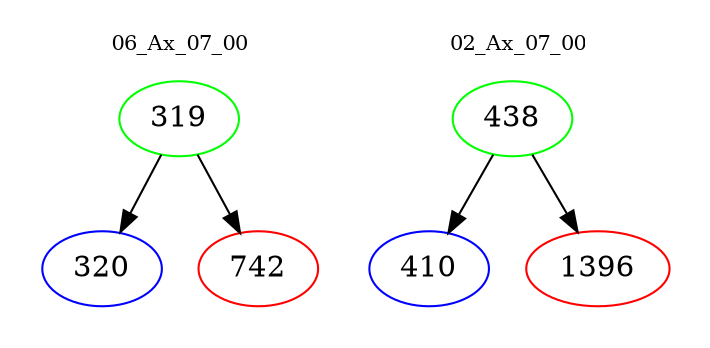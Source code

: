 digraph{
subgraph cluster_0 {
color = white
label = "06_Ax_07_00";
fontsize=10;
T0_319 [label="319", color="green"]
T0_319 -> T0_320 [color="black"]
T0_320 [label="320", color="blue"]
T0_319 -> T0_742 [color="black"]
T0_742 [label="742", color="red"]
}
subgraph cluster_1 {
color = white
label = "02_Ax_07_00";
fontsize=10;
T1_438 [label="438", color="green"]
T1_438 -> T1_410 [color="black"]
T1_410 [label="410", color="blue"]
T1_438 -> T1_1396 [color="black"]
T1_1396 [label="1396", color="red"]
}
}
